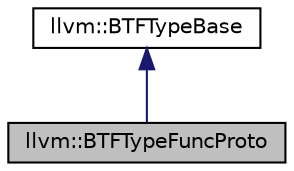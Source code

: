 digraph "llvm::BTFTypeFuncProto"
{
 // LATEX_PDF_SIZE
  bgcolor="transparent";
  edge [fontname="Helvetica",fontsize="10",labelfontname="Helvetica",labelfontsize="10"];
  node [fontname="Helvetica",fontsize="10",shape="box"];
  Node1 [label="llvm::BTFTypeFuncProto",height=0.2,width=0.4,color="black", fillcolor="grey75", style="filled", fontcolor="black",tooltip="Handle function pointer."];
  Node2 -> Node1 [dir="back",color="midnightblue",fontsize="10",style="solid",fontname="Helvetica"];
  Node2 [label="llvm::BTFTypeBase",height=0.2,width=0.4,color="black",URL="$classllvm_1_1BTFTypeBase.html",tooltip="The base class for BTF type generation."];
}

